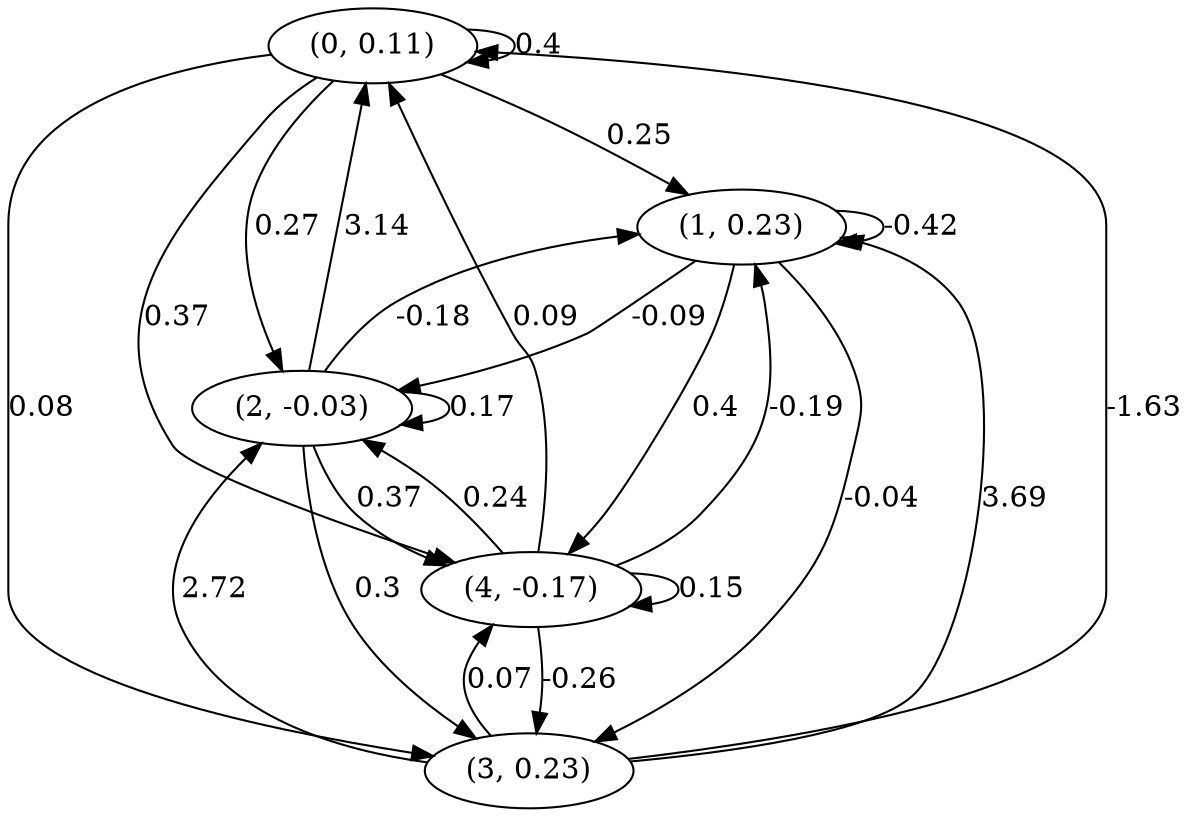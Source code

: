 digraph {
    0 [ label = "(0, 0.11)" ]
    1 [ label = "(1, 0.23)" ]
    2 [ label = "(2, -0.03)" ]
    3 [ label = "(3, 0.23)" ]
    4 [ label = "(4, -0.17)" ]
    0 -> 0 [ label = "0.4" ]
    1 -> 1 [ label = "-0.42" ]
    2 -> 2 [ label = "0.17" ]
    4 -> 4 [ label = "0.15" ]
    2 -> 0 [ label = "3.14" ]
    3 -> 0 [ label = "-1.63" ]
    4 -> 0 [ label = "0.09" ]
    0 -> 1 [ label = "0.25" ]
    2 -> 1 [ label = "-0.18" ]
    3 -> 1 [ label = "3.69" ]
    4 -> 1 [ label = "-0.19" ]
    0 -> 2 [ label = "0.27" ]
    1 -> 2 [ label = "-0.09" ]
    3 -> 2 [ label = "2.72" ]
    4 -> 2 [ label = "0.24" ]
    0 -> 3 [ label = "0.08" ]
    1 -> 3 [ label = "-0.04" ]
    2 -> 3 [ label = "0.3" ]
    4 -> 3 [ label = "-0.26" ]
    0 -> 4 [ label = "0.37" ]
    1 -> 4 [ label = "0.4" ]
    2 -> 4 [ label = "0.37" ]
    3 -> 4 [ label = "0.07" ]
}

